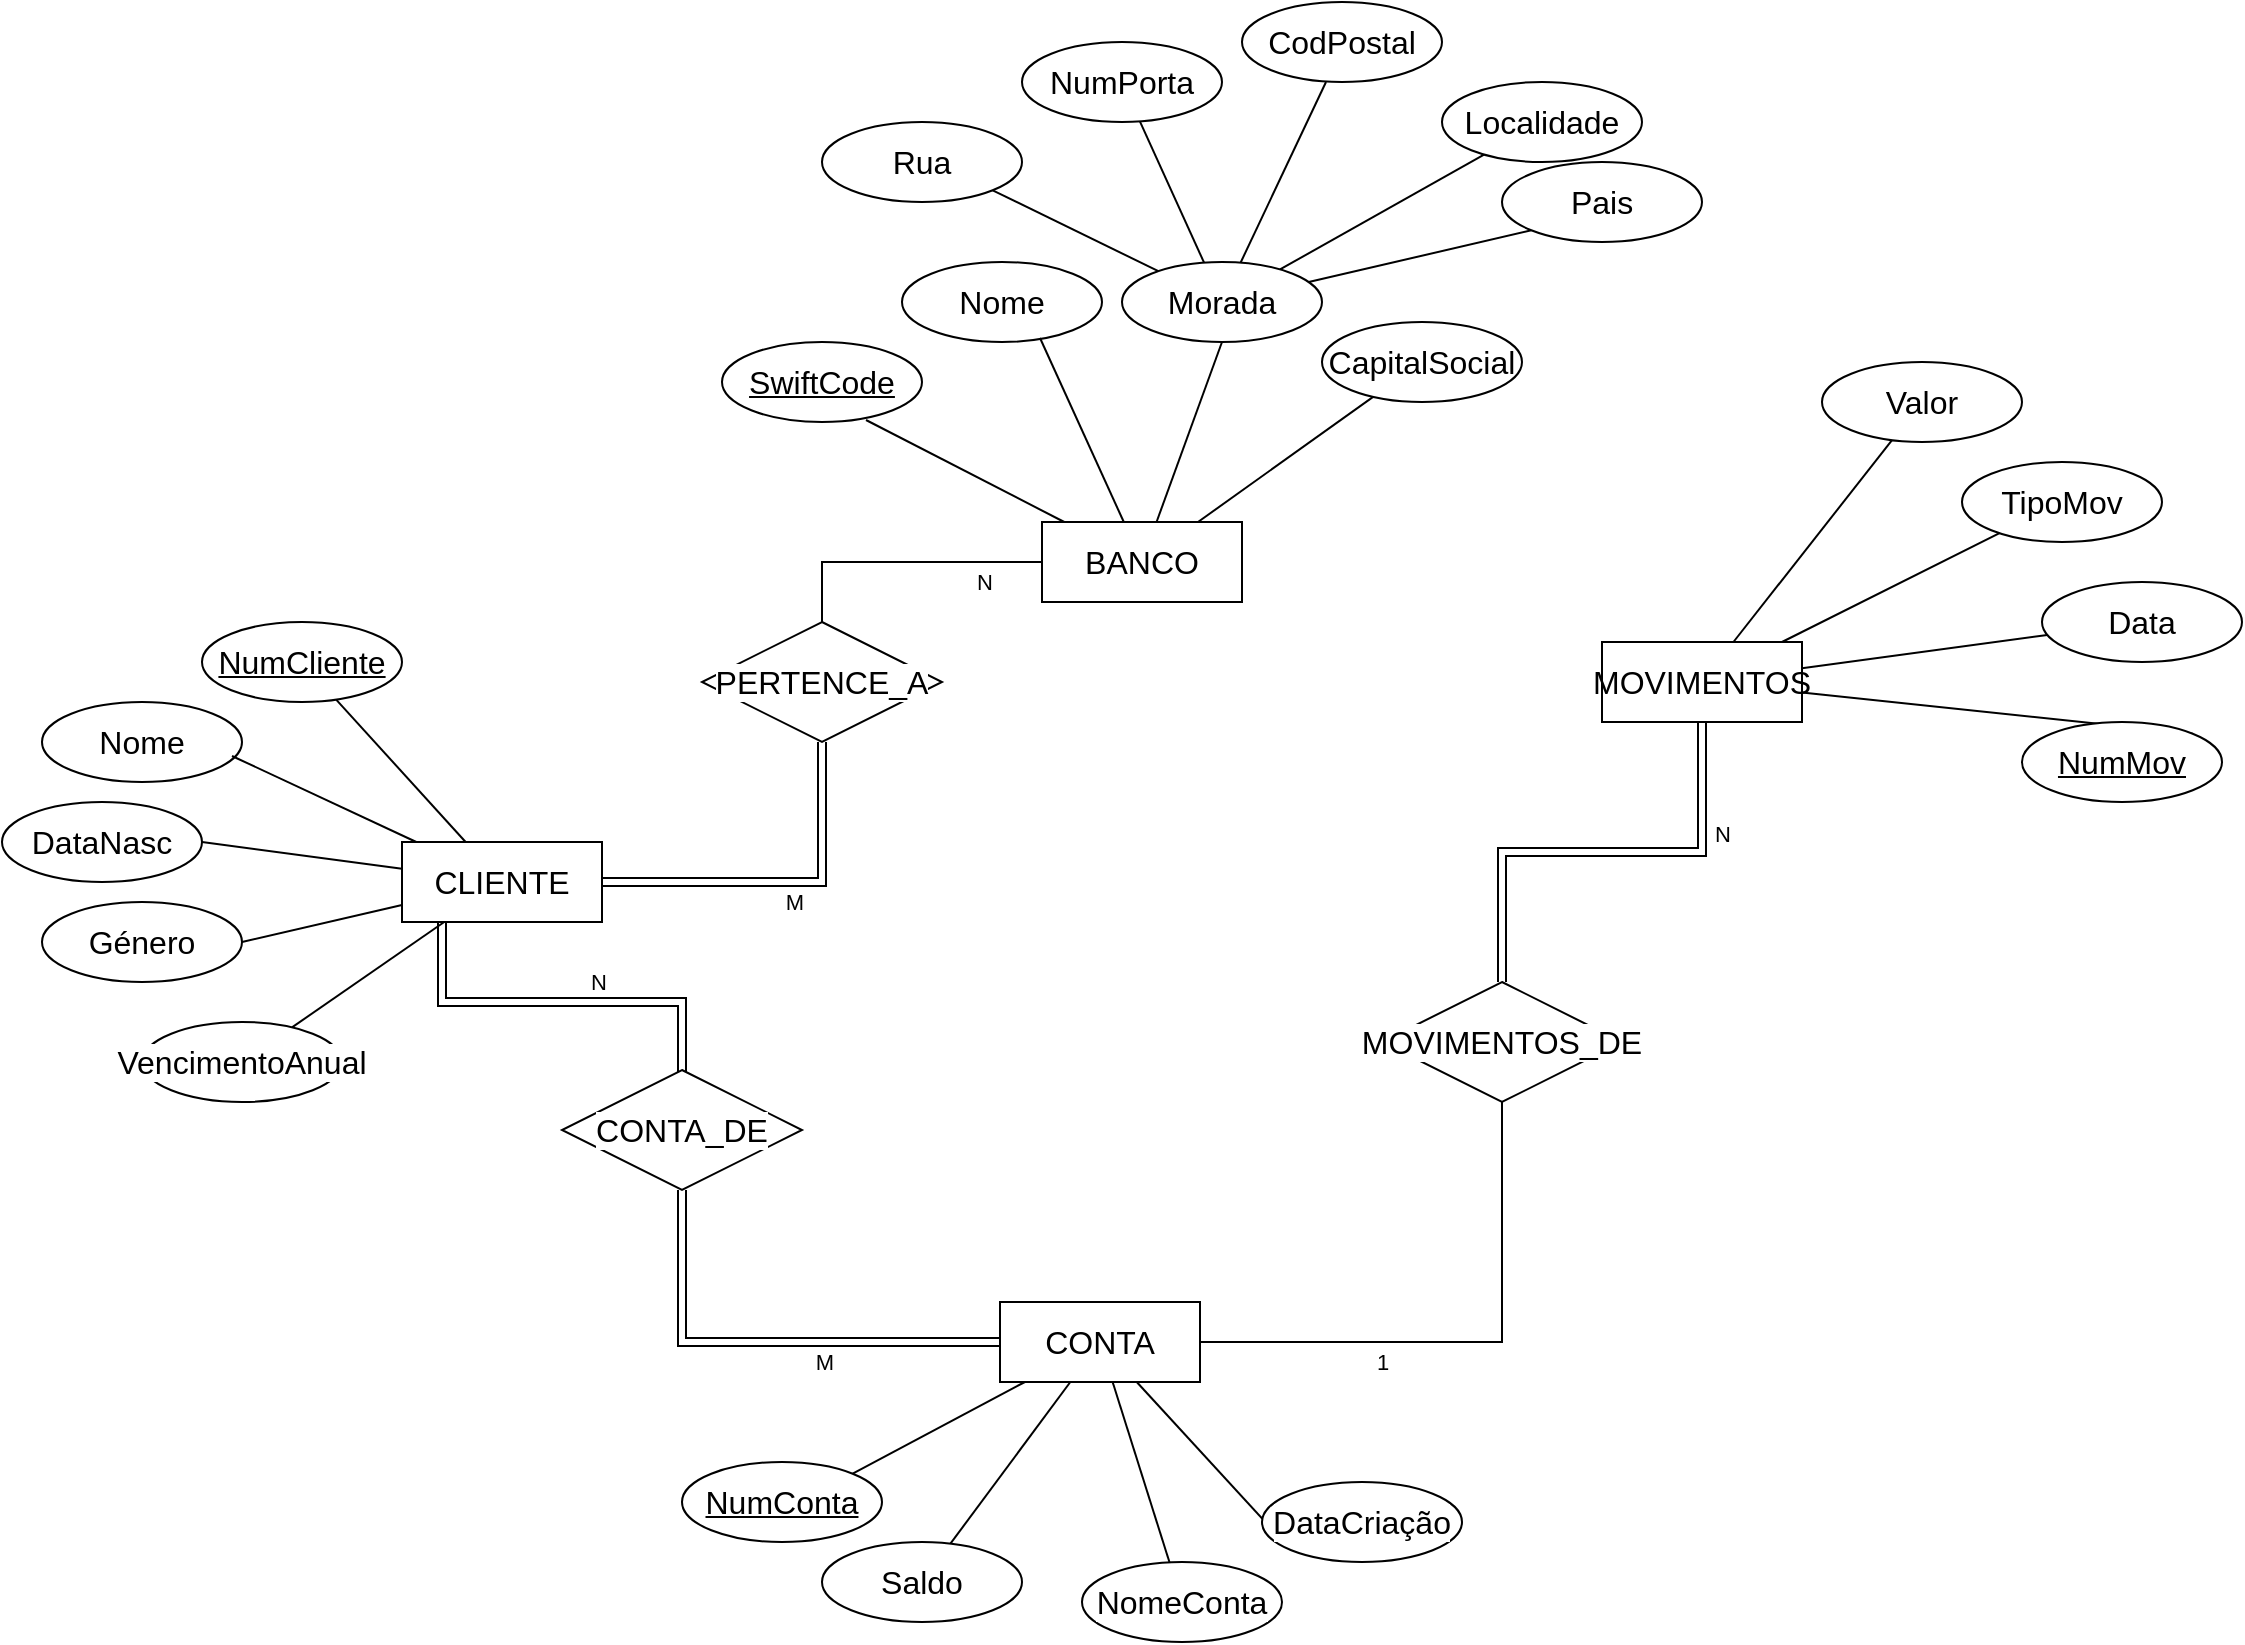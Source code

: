 <mxfile version="28.2.4">
  <diagram name="Página-1" id="KvQQW-qmofQ9Go-xhEcm">
    <mxGraphModel dx="2222" dy="1996" grid="1" gridSize="10" guides="1" tooltips="1" connect="1" arrows="1" fold="1" page="1" pageScale="1" pageWidth="827" pageHeight="1169" math="0" shadow="0">
      <root>
        <mxCell id="0" />
        <mxCell id="1" parent="0" />
        <mxCell id="59IRY9et53XvcOAsyTQL-16" style="edgeStyle=none;shape=connector;rounded=0;orthogonalLoop=1;jettySize=auto;html=1;entryX=0.5;entryY=1;entryDx=0;entryDy=0;strokeColor=default;align=center;verticalAlign=middle;fontFamily=Helvetica;fontSize=11;fontColor=default;labelBackgroundColor=default;endArrow=none;endFill=0;" parent="1" source="59IRY9et53XvcOAsyTQL-1" target="59IRY9et53XvcOAsyTQL-8" edge="1">
          <mxGeometry relative="1" as="geometry" />
        </mxCell>
        <mxCell id="59IRY9et53XvcOAsyTQL-17" style="edgeStyle=none;shape=connector;rounded=0;orthogonalLoop=1;jettySize=auto;html=1;strokeColor=default;align=center;verticalAlign=middle;fontFamily=Helvetica;fontSize=11;fontColor=default;labelBackgroundColor=default;endArrow=none;endFill=0;" parent="1" source="59IRY9et53XvcOAsyTQL-1" target="59IRY9et53XvcOAsyTQL-14" edge="1">
          <mxGeometry relative="1" as="geometry" />
        </mxCell>
        <mxCell id="59IRY9et53XvcOAsyTQL-55" style="edgeStyle=orthogonalEdgeStyle;shape=connector;rounded=0;orthogonalLoop=1;jettySize=auto;html=1;entryX=0.5;entryY=0;entryDx=0;entryDy=0;strokeColor=default;align=center;verticalAlign=middle;fontFamily=Helvetica;fontSize=11;fontColor=default;labelBackgroundColor=default;endArrow=none;endFill=0;" parent="1" source="59IRY9et53XvcOAsyTQL-1" target="59IRY9et53XvcOAsyTQL-53" edge="1">
          <mxGeometry relative="1" as="geometry" />
        </mxCell>
        <mxCell id="5yBy5ubpR-fuYYYy7FqI-9" value="N" style="edgeLabel;html=1;align=center;verticalAlign=middle;resizable=0;points=[];fontFamily=Helvetica;fontSize=11;fontColor=default;labelBackgroundColor=default;" vertex="1" connectable="0" parent="59IRY9et53XvcOAsyTQL-55">
          <mxGeometry x="-0.568" y="1" relative="1" as="geometry">
            <mxPoint x="1" y="9" as="offset" />
          </mxGeometry>
        </mxCell>
        <mxCell id="59IRY9et53XvcOAsyTQL-1" value="&lt;span id=&quot;docs-internal-guid-33096cff-7fff-1624-d301-5211b1fea0e3&quot;&gt;&lt;span style=&quot;font-size: 12pt; font-family: Calibri, sans-serif; background-color: transparent; font-variant-numeric: normal; font-variant-east-asian: normal; font-variant-alternates: normal; font-variant-position: normal; font-variant-emoji: normal; vertical-align: baseline; white-space-collapse: preserve;&quot;&gt;BANCO&lt;/span&gt;&lt;/span&gt;" style="whiteSpace=wrap;html=1;align=center;" parent="1" vertex="1">
          <mxGeometry x="300" y="250" width="100" height="40" as="geometry" />
        </mxCell>
        <mxCell id="59IRY9et53XvcOAsyTQL-31" style="edgeStyle=none;shape=connector;rounded=0;orthogonalLoop=1;jettySize=auto;html=1;strokeColor=default;align=center;verticalAlign=middle;fontFamily=Helvetica;fontSize=11;fontColor=default;labelBackgroundColor=default;endArrow=none;endFill=0;" parent="1" source="59IRY9et53XvcOAsyTQL-2" target="59IRY9et53XvcOAsyTQL-26" edge="1">
          <mxGeometry relative="1" as="geometry" />
        </mxCell>
        <mxCell id="59IRY9et53XvcOAsyTQL-33" style="edgeStyle=none;shape=connector;rounded=0;orthogonalLoop=1;jettySize=auto;html=1;entryX=1;entryY=0.5;entryDx=0;entryDy=0;strokeColor=default;align=center;verticalAlign=middle;fontFamily=Helvetica;fontSize=11;fontColor=default;labelBackgroundColor=default;endArrow=none;endFill=0;" parent="1" source="59IRY9et53XvcOAsyTQL-2" target="59IRY9et53XvcOAsyTQL-28" edge="1">
          <mxGeometry relative="1" as="geometry" />
        </mxCell>
        <mxCell id="59IRY9et53XvcOAsyTQL-34" style="edgeStyle=none;shape=connector;rounded=0;orthogonalLoop=1;jettySize=auto;html=1;entryX=1;entryY=0.5;entryDx=0;entryDy=0;strokeColor=default;align=center;verticalAlign=middle;fontFamily=Helvetica;fontSize=11;fontColor=default;labelBackgroundColor=default;endArrow=none;endFill=0;" parent="1" source="59IRY9et53XvcOAsyTQL-2" target="59IRY9et53XvcOAsyTQL-29" edge="1">
          <mxGeometry relative="1" as="geometry" />
        </mxCell>
        <mxCell id="59IRY9et53XvcOAsyTQL-35" style="edgeStyle=none;shape=connector;rounded=0;orthogonalLoop=1;jettySize=auto;html=1;strokeColor=default;align=center;verticalAlign=middle;fontFamily=Helvetica;fontSize=11;fontColor=default;labelBackgroundColor=default;endArrow=none;endFill=0;" parent="1" source="59IRY9et53XvcOAsyTQL-2" target="59IRY9et53XvcOAsyTQL-30" edge="1">
          <mxGeometry relative="1" as="geometry" />
        </mxCell>
        <mxCell id="59IRY9et53XvcOAsyTQL-54" style="edgeStyle=orthogonalEdgeStyle;shape=link;rounded=0;orthogonalLoop=1;jettySize=auto;html=1;entryX=0.5;entryY=1;entryDx=0;entryDy=0;strokeColor=default;align=center;verticalAlign=middle;fontFamily=Helvetica;fontSize=11;fontColor=default;labelBackgroundColor=default;endArrow=none;endFill=0;" parent="1" source="59IRY9et53XvcOAsyTQL-2" target="59IRY9et53XvcOAsyTQL-53" edge="1">
          <mxGeometry relative="1" as="geometry" />
        </mxCell>
        <mxCell id="5yBy5ubpR-fuYYYy7FqI-10" value="M" style="edgeLabel;html=1;align=center;verticalAlign=middle;resizable=0;points=[];fontFamily=Helvetica;fontSize=11;fontColor=default;labelBackgroundColor=default;" vertex="1" connectable="0" parent="59IRY9et53XvcOAsyTQL-54">
          <mxGeometry x="0.082" y="2" relative="1" as="geometry">
            <mxPoint x="-2" y="12" as="offset" />
          </mxGeometry>
        </mxCell>
        <mxCell id="5yBy5ubpR-fuYYYy7FqI-5" style="edgeStyle=orthogonalEdgeStyle;shape=link;rounded=0;orthogonalLoop=1;jettySize=auto;html=1;entryX=0.487;entryY=0.083;entryDx=0;entryDy=0;strokeColor=default;align=center;verticalAlign=middle;fontFamily=Helvetica;fontSize=11;fontColor=default;labelBackgroundColor=default;endArrow=none;endFill=0;entryPerimeter=0;" edge="1" parent="1" source="59IRY9et53XvcOAsyTQL-2" target="5yBy5ubpR-fuYYYy7FqI-1">
          <mxGeometry relative="1" as="geometry">
            <mxPoint y="440" as="sourcePoint" />
            <mxPoint x="120" y="540" as="targetPoint" />
            <Array as="points">
              <mxPoint y="490" />
              <mxPoint x="120" y="490" />
              <mxPoint x="120" y="545" />
            </Array>
          </mxGeometry>
        </mxCell>
        <mxCell id="5yBy5ubpR-fuYYYy7FqI-11" value="N" style="edgeLabel;html=1;align=center;verticalAlign=middle;resizable=0;points=[];fontFamily=Helvetica;fontSize=11;fontColor=default;labelBackgroundColor=default;" vertex="1" connectable="0" parent="5yBy5ubpR-fuYYYy7FqI-5">
          <mxGeometry x="-0.054" y="4" relative="1" as="geometry">
            <mxPoint x="8" y="-6" as="offset" />
          </mxGeometry>
        </mxCell>
        <mxCell id="59IRY9et53XvcOAsyTQL-2" value="&lt;span id=&quot;docs-internal-guid-d53b8ac3-7fff-3ef5-c0f0-8ff0012dd7bf&quot;&gt;&lt;span style=&quot;font-size: 12pt; font-family: Calibri, sans-serif; background-color: transparent; font-variant-numeric: normal; font-variant-east-asian: normal; font-variant-alternates: normal; font-variant-position: normal; font-variant-emoji: normal; vertical-align: baseline; white-space-collapse: preserve;&quot;&gt;CLIENTE&lt;/span&gt;&lt;/span&gt;" style="whiteSpace=wrap;html=1;align=center;" parent="1" vertex="1">
          <mxGeometry x="-20" y="410" width="100" height="40" as="geometry" />
        </mxCell>
        <mxCell id="59IRY9et53XvcOAsyTQL-41" style="edgeStyle=none;shape=connector;rounded=0;orthogonalLoop=1;jettySize=auto;html=1;entryX=0;entryY=1;entryDx=0;entryDy=0;strokeColor=default;align=center;verticalAlign=middle;fontFamily=Helvetica;fontSize=11;fontColor=default;labelBackgroundColor=default;endArrow=none;endFill=0;" parent="1" source="59IRY9et53XvcOAsyTQL-3" target="59IRY9et53XvcOAsyTQL-37" edge="1">
          <mxGeometry relative="1" as="geometry" />
        </mxCell>
        <mxCell id="59IRY9et53XvcOAsyTQL-42" style="edgeStyle=none;shape=connector;rounded=0;orthogonalLoop=1;jettySize=auto;html=1;strokeColor=default;align=center;verticalAlign=middle;fontFamily=Helvetica;fontSize=11;fontColor=default;labelBackgroundColor=default;endArrow=none;endFill=0;" parent="1" source="59IRY9et53XvcOAsyTQL-3" target="59IRY9et53XvcOAsyTQL-38" edge="1">
          <mxGeometry relative="1" as="geometry" />
        </mxCell>
        <mxCell id="59IRY9et53XvcOAsyTQL-43" style="edgeStyle=none;shape=connector;rounded=0;orthogonalLoop=1;jettySize=auto;html=1;strokeColor=default;align=center;verticalAlign=middle;fontFamily=Helvetica;fontSize=11;fontColor=default;labelBackgroundColor=default;endArrow=none;endFill=0;" parent="1" source="59IRY9et53XvcOAsyTQL-3" target="59IRY9et53XvcOAsyTQL-39" edge="1">
          <mxGeometry relative="1" as="geometry" />
        </mxCell>
        <mxCell id="5yBy5ubpR-fuYYYy7FqI-2" style="shape=connector;rounded=0;orthogonalLoop=1;jettySize=auto;html=1;entryX=1;entryY=0;entryDx=0;entryDy=0;strokeColor=default;align=center;verticalAlign=middle;fontFamily=Helvetica;fontSize=11;fontColor=default;labelBackgroundColor=default;endArrow=none;endFill=0;" edge="1" parent="1" source="59IRY9et53XvcOAsyTQL-3" target="59IRY9et53XvcOAsyTQL-36">
          <mxGeometry relative="1" as="geometry" />
        </mxCell>
        <mxCell id="5yBy5ubpR-fuYYYy7FqI-4" style="edgeStyle=orthogonalEdgeStyle;shape=link;rounded=0;orthogonalLoop=1;jettySize=auto;html=1;entryX=0.5;entryY=1;entryDx=0;entryDy=0;strokeColor=default;align=center;verticalAlign=middle;fontFamily=Helvetica;fontSize=11;fontColor=default;labelBackgroundColor=default;endArrow=none;endFill=0;" edge="1" parent="1" source="59IRY9et53XvcOAsyTQL-3" target="5yBy5ubpR-fuYYYy7FqI-1">
          <mxGeometry relative="1" as="geometry" />
        </mxCell>
        <mxCell id="5yBy5ubpR-fuYYYy7FqI-12" value="M" style="edgeLabel;html=1;align=center;verticalAlign=middle;resizable=0;points=[];fontFamily=Helvetica;fontSize=11;fontColor=default;labelBackgroundColor=default;" vertex="1" connectable="0" parent="5yBy5ubpR-fuYYYy7FqI-4">
          <mxGeometry x="-0.279" relative="1" as="geometry">
            <mxPoint x="-4" y="10" as="offset" />
          </mxGeometry>
        </mxCell>
        <mxCell id="5yBy5ubpR-fuYYYy7FqI-8" style="edgeStyle=orthogonalEdgeStyle;shape=connector;rounded=0;orthogonalLoop=1;jettySize=auto;html=1;entryX=0.5;entryY=1;entryDx=0;entryDy=0;strokeColor=default;align=center;verticalAlign=middle;fontFamily=Helvetica;fontSize=11;fontColor=default;labelBackgroundColor=default;endArrow=none;endFill=0;" edge="1" parent="1" source="59IRY9et53XvcOAsyTQL-3" target="5yBy5ubpR-fuYYYy7FqI-6">
          <mxGeometry relative="1" as="geometry" />
        </mxCell>
        <mxCell id="5yBy5ubpR-fuYYYy7FqI-13" value="1" style="edgeLabel;html=1;align=center;verticalAlign=middle;resizable=0;points=[];fontFamily=Helvetica;fontSize=11;fontColor=default;labelBackgroundColor=default;" vertex="1" connectable="0" parent="5yBy5ubpR-fuYYYy7FqI-8">
          <mxGeometry x="-0.358" y="2" relative="1" as="geometry">
            <mxPoint x="4" y="12" as="offset" />
          </mxGeometry>
        </mxCell>
        <mxCell id="59IRY9et53XvcOAsyTQL-3" value="&lt;span id=&quot;docs-internal-guid-18938c07-7fff-5e12-0bd6-c497b2bd1e35&quot;&gt;&lt;span style=&quot;font-size: 12pt; font-family: Calibri, sans-serif; background-color: transparent; font-variant-numeric: normal; font-variant-east-asian: normal; font-variant-alternates: normal; font-variant-position: normal; font-variant-emoji: normal; vertical-align: baseline; white-space-collapse: preserve;&quot;&gt;CONTA&lt;/span&gt;&lt;/span&gt;" style="whiteSpace=wrap;html=1;align=center;" parent="1" vertex="1">
          <mxGeometry x="279" y="640" width="100" height="40" as="geometry" />
        </mxCell>
        <mxCell id="59IRY9et53XvcOAsyTQL-49" style="edgeStyle=none;shape=connector;rounded=0;orthogonalLoop=1;jettySize=auto;html=1;entryX=1;entryY=0;entryDx=0;entryDy=0;strokeColor=default;align=center;verticalAlign=middle;fontFamily=Helvetica;fontSize=11;fontColor=default;labelBackgroundColor=default;endArrow=none;endFill=0;" parent="1" source="59IRY9et53XvcOAsyTQL-4" target="59IRY9et53XvcOAsyTQL-45" edge="1">
          <mxGeometry relative="1" as="geometry" />
        </mxCell>
        <mxCell id="59IRY9et53XvcOAsyTQL-50" style="edgeStyle=none;shape=connector;rounded=0;orthogonalLoop=1;jettySize=auto;html=1;strokeColor=default;align=center;verticalAlign=middle;fontFamily=Helvetica;fontSize=11;fontColor=default;labelBackgroundColor=default;endArrow=none;endFill=0;" parent="1" source="59IRY9et53XvcOAsyTQL-4" target="59IRY9et53XvcOAsyTQL-46" edge="1">
          <mxGeometry relative="1" as="geometry" />
        </mxCell>
        <mxCell id="59IRY9et53XvcOAsyTQL-51" style="edgeStyle=none;shape=connector;rounded=0;orthogonalLoop=1;jettySize=auto;html=1;strokeColor=default;align=center;verticalAlign=middle;fontFamily=Helvetica;fontSize=11;fontColor=default;labelBackgroundColor=default;endArrow=none;endFill=0;" parent="1" source="59IRY9et53XvcOAsyTQL-4" target="59IRY9et53XvcOAsyTQL-47" edge="1">
          <mxGeometry relative="1" as="geometry" />
        </mxCell>
        <mxCell id="59IRY9et53XvcOAsyTQL-52" style="edgeStyle=none;shape=connector;rounded=0;orthogonalLoop=1;jettySize=auto;html=1;strokeColor=default;align=center;verticalAlign=middle;fontFamily=Helvetica;fontSize=11;fontColor=default;labelBackgroundColor=default;endArrow=none;endFill=0;" parent="1" source="59IRY9et53XvcOAsyTQL-4" target="59IRY9et53XvcOAsyTQL-48" edge="1">
          <mxGeometry relative="1" as="geometry" />
        </mxCell>
        <mxCell id="5yBy5ubpR-fuYYYy7FqI-7" style="edgeStyle=orthogonalEdgeStyle;shape=link;rounded=0;orthogonalLoop=1;jettySize=auto;html=1;entryX=0.5;entryY=0;entryDx=0;entryDy=0;strokeColor=default;align=center;verticalAlign=middle;fontFamily=Helvetica;fontSize=11;fontColor=default;labelBackgroundColor=default;endArrow=none;endFill=0;" edge="1" parent="1" source="59IRY9et53XvcOAsyTQL-4" target="5yBy5ubpR-fuYYYy7FqI-6">
          <mxGeometry relative="1" as="geometry" />
        </mxCell>
        <mxCell id="5yBy5ubpR-fuYYYy7FqI-14" value="N" style="edgeLabel;html=1;align=center;verticalAlign=middle;resizable=0;points=[];fontFamily=Helvetica;fontSize=11;fontColor=default;labelBackgroundColor=default;" vertex="1" connectable="0" parent="5yBy5ubpR-fuYYYy7FqI-7">
          <mxGeometry x="-0.513" y="-3" relative="1" as="geometry">
            <mxPoint x="13" as="offset" />
          </mxGeometry>
        </mxCell>
        <mxCell id="59IRY9et53XvcOAsyTQL-4" value="&lt;span id=&quot;docs-internal-guid-aa84f5fb-7fff-a301-6913-3b34de1e5d51&quot;&gt;&lt;span style=&quot;font-size: 12pt; font-family: Calibri, sans-serif; background-color: transparent; font-variant-numeric: normal; font-variant-east-asian: normal; font-variant-alternates: normal; font-variant-position: normal; font-variant-emoji: normal; vertical-align: baseline; white-space-collapse: preserve;&quot;&gt;MOVIMENTOS&lt;/span&gt;&lt;/span&gt;" style="whiteSpace=wrap;html=1;align=center;" parent="1" vertex="1">
          <mxGeometry x="580" y="310" width="100" height="40" as="geometry" />
        </mxCell>
        <mxCell id="59IRY9et53XvcOAsyTQL-5" value="&lt;span id=&quot;docs-internal-guid-b920871b-7fff-cbc4-225b-ba608877dcde&quot;&gt;&lt;span style=&quot;font-size: 12pt; font-family: Calibri, sans-serif; background-color: transparent; font-variant-numeric: normal; font-variant-east-asian: normal; font-variant-alternates: normal; font-variant-position: normal; font-variant-emoji: normal; text-decoration-skip-ink: none; vertical-align: baseline; white-space-collapse: preserve;&quot;&gt;SwiftCode&lt;/span&gt;&lt;/span&gt;" style="ellipse;whiteSpace=wrap;html=1;align=center;fontStyle=4;" parent="1" vertex="1">
          <mxGeometry x="140" y="160" width="100" height="40" as="geometry" />
        </mxCell>
        <mxCell id="59IRY9et53XvcOAsyTQL-6" value="&lt;span id=&quot;docs-internal-guid-8dbcbf9c-7fff-11c3-18db-ec2c6ba12a83&quot;&gt;&lt;span style=&quot;font-size: 12pt; font-family: Calibri, sans-serif; background-color: transparent; font-variant-numeric: normal; font-variant-east-asian: normal; font-variant-alternates: normal; font-variant-position: normal; font-variant-emoji: normal; vertical-align: baseline; white-space-collapse: preserve;&quot;&gt;Nome&lt;/span&gt;&lt;/span&gt;" style="ellipse;whiteSpace=wrap;html=1;align=center;" parent="1" vertex="1">
          <mxGeometry x="230" y="120" width="100" height="40" as="geometry" />
        </mxCell>
        <mxCell id="59IRY9et53XvcOAsyTQL-20" style="edgeStyle=none;shape=connector;rounded=0;orthogonalLoop=1;jettySize=auto;html=1;entryX=1;entryY=1;entryDx=0;entryDy=0;strokeColor=default;align=center;verticalAlign=middle;fontFamily=Helvetica;fontSize=11;fontColor=default;labelBackgroundColor=default;endArrow=none;endFill=0;" parent="1" source="59IRY9et53XvcOAsyTQL-8" target="59IRY9et53XvcOAsyTQL-9" edge="1">
          <mxGeometry relative="1" as="geometry" />
        </mxCell>
        <mxCell id="59IRY9et53XvcOAsyTQL-21" style="edgeStyle=none;shape=connector;rounded=0;orthogonalLoop=1;jettySize=auto;html=1;strokeColor=default;align=center;verticalAlign=middle;fontFamily=Helvetica;fontSize=11;fontColor=default;labelBackgroundColor=default;endArrow=none;endFill=0;" parent="1" source="59IRY9et53XvcOAsyTQL-8" target="59IRY9et53XvcOAsyTQL-10" edge="1">
          <mxGeometry relative="1" as="geometry" />
        </mxCell>
        <mxCell id="59IRY9et53XvcOAsyTQL-24" style="edgeStyle=none;shape=connector;rounded=0;orthogonalLoop=1;jettySize=auto;html=1;strokeColor=default;align=center;verticalAlign=middle;fontFamily=Helvetica;fontSize=11;fontColor=default;labelBackgroundColor=default;endArrow=none;endFill=0;" parent="1" source="59IRY9et53XvcOAsyTQL-8" target="59IRY9et53XvcOAsyTQL-12" edge="1">
          <mxGeometry relative="1" as="geometry" />
        </mxCell>
        <mxCell id="59IRY9et53XvcOAsyTQL-25" style="edgeStyle=none;shape=connector;rounded=0;orthogonalLoop=1;jettySize=auto;html=1;entryX=0;entryY=1;entryDx=0;entryDy=0;strokeColor=default;align=center;verticalAlign=middle;fontFamily=Helvetica;fontSize=11;fontColor=default;labelBackgroundColor=default;endArrow=none;endFill=0;" parent="1" source="59IRY9et53XvcOAsyTQL-8" target="59IRY9et53XvcOAsyTQL-13" edge="1">
          <mxGeometry relative="1" as="geometry" />
        </mxCell>
        <mxCell id="59IRY9et53XvcOAsyTQL-8" value="&lt;span id=&quot;docs-internal-guid-50da9faa-7fff-66b5-dc01-4913c2e8268b&quot;&gt;&lt;span style=&quot;font-size: 12pt; font-family: Calibri, sans-serif; background-color: transparent; font-variant-numeric: normal; font-variant-east-asian: normal; font-variant-alternates: normal; font-variant-position: normal; font-variant-emoji: normal; vertical-align: baseline; white-space-collapse: preserve;&quot;&gt;Morada&lt;/span&gt;&lt;/span&gt;" style="ellipse;whiteSpace=wrap;html=1;align=center;" parent="1" vertex="1">
          <mxGeometry x="340" y="120" width="100" height="40" as="geometry" />
        </mxCell>
        <mxCell id="59IRY9et53XvcOAsyTQL-9" value="&lt;span id=&quot;docs-internal-guid-5283b19c-7fff-80e7-e4db-060b09bd453b&quot;&gt;&lt;span style=&quot;font-size: 12pt; font-family: Calibri, sans-serif; background-color: transparent; font-variant-numeric: normal; font-variant-east-asian: normal; font-variant-alternates: normal; font-variant-position: normal; font-variant-emoji: normal; vertical-align: baseline; white-space-collapse: preserve;&quot;&gt;Rua&lt;/span&gt;&lt;/span&gt;" style="ellipse;whiteSpace=wrap;html=1;align=center;" parent="1" vertex="1">
          <mxGeometry x="190" y="50" width="100" height="40" as="geometry" />
        </mxCell>
        <mxCell id="59IRY9et53XvcOAsyTQL-10" value="&lt;span id=&quot;docs-internal-guid-7bc3e5fb-7fff-ad05-edbd-930cfe56bb56&quot;&gt;&lt;span style=&quot;font-size: 12pt; font-family: Calibri, sans-serif; background-color: transparent; font-variant-numeric: normal; font-variant-east-asian: normal; font-variant-alternates: normal; font-variant-position: normal; font-variant-emoji: normal; vertical-align: baseline; white-space-collapse: preserve;&quot;&gt;NumPorta&lt;/span&gt;&lt;/span&gt;" style="ellipse;whiteSpace=wrap;html=1;align=center;" parent="1" vertex="1">
          <mxGeometry x="290" y="10" width="100" height="40" as="geometry" />
        </mxCell>
        <mxCell id="59IRY9et53XvcOAsyTQL-11" value="&lt;span id=&quot;docs-internal-guid-c058b184-7fff-d3f3-a75c-fe97f1e5b9b9&quot;&gt;&lt;span style=&quot;font-size: 12pt; font-family: Calibri, sans-serif; background-color: transparent; font-variant-numeric: normal; font-variant-east-asian: normal; font-variant-alternates: normal; font-variant-position: normal; font-variant-emoji: normal; vertical-align: baseline; white-space-collapse: preserve;&quot;&gt;CodPostal&lt;/span&gt;&lt;/span&gt;" style="ellipse;whiteSpace=wrap;html=1;align=center;" parent="1" vertex="1">
          <mxGeometry x="400" y="-10" width="100" height="40" as="geometry" />
        </mxCell>
        <mxCell id="59IRY9et53XvcOAsyTQL-12" value="&lt;span id=&quot;docs-internal-guid-c68ea3c3-7fff-f804-a1c4-359921f6dab5&quot;&gt;&lt;span style=&quot;font-size: 12pt; font-family: Calibri, sans-serif; background-color: transparent; font-variant-numeric: normal; font-variant-east-asian: normal; font-variant-alternates: normal; font-variant-position: normal; font-variant-emoji: normal; vertical-align: baseline; white-space-collapse: preserve;&quot;&gt;Localidade&lt;/span&gt;&lt;/span&gt;" style="ellipse;whiteSpace=wrap;html=1;align=center;" parent="1" vertex="1">
          <mxGeometry x="500" y="30" width="100" height="40" as="geometry" />
        </mxCell>
        <mxCell id="59IRY9et53XvcOAsyTQL-13" value="&lt;span id=&quot;docs-internal-guid-d58555ec-7fff-19f8-fed7-13cf4631f28c&quot;&gt;&lt;span style=&quot;font-size: 12pt; font-family: Calibri, sans-serif; background-color: transparent; font-variant-numeric: normal; font-variant-east-asian: normal; font-variant-alternates: normal; font-variant-position: normal; font-variant-emoji: normal; vertical-align: baseline; white-space-collapse: preserve;&quot;&gt;Pais&lt;/span&gt;&lt;/span&gt;" style="ellipse;whiteSpace=wrap;html=1;align=center;" parent="1" vertex="1">
          <mxGeometry x="530" y="70" width="100" height="40" as="geometry" />
        </mxCell>
        <mxCell id="59IRY9et53XvcOAsyTQL-14" value="&lt;span id=&quot;docs-internal-guid-484260dd-7fff-4463-595c-d4899e16f2f7&quot;&gt;&lt;span style=&quot;font-size: 12pt; font-family: Calibri, sans-serif; background-color: transparent; font-variant-numeric: normal; font-variant-east-asian: normal; font-variant-alternates: normal; font-variant-position: normal; font-variant-emoji: normal; vertical-align: baseline; white-space-collapse: preserve;&quot;&gt;CapitalSocial&lt;/span&gt;&lt;/span&gt;" style="ellipse;whiteSpace=wrap;html=1;align=center;" parent="1" vertex="1">
          <mxGeometry x="440" y="150" width="100" height="40" as="geometry" />
        </mxCell>
        <mxCell id="59IRY9et53XvcOAsyTQL-18" style="edgeStyle=none;shape=connector;rounded=0;orthogonalLoop=1;jettySize=auto;html=1;entryX=0.69;entryY=0.95;entryDx=0;entryDy=0;entryPerimeter=0;strokeColor=default;align=center;verticalAlign=middle;fontFamily=Helvetica;fontSize=11;fontColor=default;labelBackgroundColor=default;endArrow=none;endFill=0;" parent="1" source="59IRY9et53XvcOAsyTQL-1" target="59IRY9et53XvcOAsyTQL-6" edge="1">
          <mxGeometry relative="1" as="geometry" />
        </mxCell>
        <mxCell id="59IRY9et53XvcOAsyTQL-19" style="edgeStyle=none;shape=connector;rounded=0;orthogonalLoop=1;jettySize=auto;html=1;entryX=0.72;entryY=0.975;entryDx=0;entryDy=0;entryPerimeter=0;strokeColor=default;align=center;verticalAlign=middle;fontFamily=Helvetica;fontSize=11;fontColor=default;labelBackgroundColor=default;endArrow=none;endFill=0;" parent="1" source="59IRY9et53XvcOAsyTQL-1" target="59IRY9et53XvcOAsyTQL-5" edge="1">
          <mxGeometry relative="1" as="geometry" />
        </mxCell>
        <mxCell id="59IRY9et53XvcOAsyTQL-23" style="edgeStyle=none;shape=connector;rounded=0;orthogonalLoop=1;jettySize=auto;html=1;entryX=0.42;entryY=1;entryDx=0;entryDy=0;entryPerimeter=0;strokeColor=default;align=center;verticalAlign=middle;fontFamily=Helvetica;fontSize=11;fontColor=default;labelBackgroundColor=default;endArrow=none;endFill=0;" parent="1" source="59IRY9et53XvcOAsyTQL-8" target="59IRY9et53XvcOAsyTQL-11" edge="1">
          <mxGeometry relative="1" as="geometry" />
        </mxCell>
        <mxCell id="59IRY9et53XvcOAsyTQL-26" value="&lt;span id=&quot;docs-internal-guid-014225e5-7fff-05a8-8a12-3c5ea990b1a2&quot;&gt;&lt;span style=&quot;font-size: 12pt; font-family: Calibri, sans-serif; background-color: transparent; font-variant-numeric: normal; font-variant-east-asian: normal; font-variant-alternates: normal; font-variant-position: normal; font-variant-emoji: normal; text-decoration-skip-ink: none; vertical-align: baseline; white-space-collapse: preserve;&quot;&gt;NumCliente&lt;/span&gt;&lt;/span&gt;" style="ellipse;whiteSpace=wrap;html=1;align=center;fontStyle=4;fontFamily=Helvetica;fontSize=11;fontColor=default;labelBackgroundColor=default;" parent="1" vertex="1">
          <mxGeometry x="-120" y="300" width="100" height="40" as="geometry" />
        </mxCell>
        <mxCell id="59IRY9et53XvcOAsyTQL-27" value="&lt;span id=&quot;docs-internal-guid-f0e9df0b-7fff-3c02-c8bc-a8ba6d33dfe7&quot;&gt;&lt;span style=&quot;font-size: 12pt; font-family: Calibri, sans-serif; background-color: transparent; font-variant-numeric: normal; font-variant-east-asian: normal; font-variant-alternates: normal; font-variant-position: normal; font-variant-emoji: normal; vertical-align: baseline; white-space-collapse: preserve;&quot;&gt;Nome&lt;/span&gt;&lt;/span&gt;" style="ellipse;whiteSpace=wrap;html=1;align=center;fontFamily=Helvetica;fontSize=11;fontColor=default;labelBackgroundColor=default;" parent="1" vertex="1">
          <mxGeometry x="-200" y="340" width="100" height="40" as="geometry" />
        </mxCell>
        <mxCell id="59IRY9et53XvcOAsyTQL-28" value="&lt;span id=&quot;docs-internal-guid-c1414266-7fff-5875-505b-be4e4a157786&quot;&gt;&lt;span style=&quot;font-size: 12pt; font-family: Calibri, sans-serif; background-color: transparent; font-variant-numeric: normal; font-variant-east-asian: normal; font-variant-alternates: normal; font-variant-position: normal; font-variant-emoji: normal; vertical-align: baseline; white-space-collapse: preserve;&quot;&gt;DataNasc&lt;/span&gt;&lt;/span&gt;" style="ellipse;whiteSpace=wrap;html=1;align=center;fontFamily=Helvetica;fontSize=11;fontColor=default;labelBackgroundColor=default;" parent="1" vertex="1">
          <mxGeometry x="-220" y="390" width="100" height="40" as="geometry" />
        </mxCell>
        <mxCell id="59IRY9et53XvcOAsyTQL-29" value="&lt;span id=&quot;docs-internal-guid-004bd76b-7fff-7322-e45c-8d8f839ee37e&quot;&gt;&lt;span style=&quot;font-size: 12pt; font-family: Calibri, sans-serif; background-color: transparent; font-variant-numeric: normal; font-variant-east-asian: normal; font-variant-alternates: normal; font-variant-position: normal; font-variant-emoji: normal; vertical-align: baseline; white-space-collapse: preserve;&quot;&gt;Género&lt;/span&gt;&lt;/span&gt;" style="ellipse;whiteSpace=wrap;html=1;align=center;fontFamily=Helvetica;fontSize=11;fontColor=default;labelBackgroundColor=default;" parent="1" vertex="1">
          <mxGeometry x="-200" y="440" width="100" height="40" as="geometry" />
        </mxCell>
        <mxCell id="59IRY9et53XvcOAsyTQL-30" value="&lt;span id=&quot;docs-internal-guid-04b3b104-7fff-9fc2-ae88-24d2b9a784c0&quot;&gt;&lt;span style=&quot;font-size: 12pt; font-family: Calibri, sans-serif; background-color: transparent; font-variant-numeric: normal; font-variant-east-asian: normal; font-variant-alternates: normal; font-variant-position: normal; font-variant-emoji: normal; vertical-align: baseline; white-space-collapse: preserve;&quot;&gt;VencimentoAnual&lt;/span&gt;&lt;/span&gt;" style="ellipse;whiteSpace=wrap;html=1;align=center;fontFamily=Helvetica;fontSize=11;fontColor=default;labelBackgroundColor=default;" parent="1" vertex="1">
          <mxGeometry x="-150" y="500" width="100" height="40" as="geometry" />
        </mxCell>
        <mxCell id="59IRY9et53XvcOAsyTQL-32" style="edgeStyle=none;shape=connector;rounded=0;orthogonalLoop=1;jettySize=auto;html=1;entryX=0.95;entryY=0.675;entryDx=0;entryDy=0;entryPerimeter=0;strokeColor=default;align=center;verticalAlign=middle;fontFamily=Helvetica;fontSize=11;fontColor=default;labelBackgroundColor=default;endArrow=none;endFill=0;" parent="1" source="59IRY9et53XvcOAsyTQL-2" target="59IRY9et53XvcOAsyTQL-27" edge="1">
          <mxGeometry relative="1" as="geometry" />
        </mxCell>
        <mxCell id="59IRY9et53XvcOAsyTQL-36" value="&lt;span id=&quot;docs-internal-guid-37fe3c08-7fff-cb43-29bf-59b8a303d83b&quot;&gt;&lt;span style=&quot;font-size: 12pt; font-family: Calibri, sans-serif; background-color: transparent; font-variant-numeric: normal; font-variant-east-asian: normal; font-variant-alternates: normal; font-variant-position: normal; font-variant-emoji: normal; text-decoration-skip-ink: none; vertical-align: baseline; white-space-collapse: preserve;&quot;&gt;NumConta&lt;/span&gt;&lt;/span&gt;" style="ellipse;whiteSpace=wrap;html=1;align=center;fontStyle=4;fontFamily=Helvetica;fontSize=11;fontColor=default;labelBackgroundColor=default;" parent="1" vertex="1">
          <mxGeometry x="120" y="720" width="100" height="40" as="geometry" />
        </mxCell>
        <mxCell id="59IRY9et53XvcOAsyTQL-37" value="&lt;span id=&quot;docs-internal-guid-5cf09b29-7fff-ec81-455b-126152505a14&quot;&gt;&lt;span style=&quot;font-size: 12pt; font-family: Calibri, sans-serif; background-color: transparent; font-variant-numeric: normal; font-variant-east-asian: normal; font-variant-alternates: normal; font-variant-position: normal; font-variant-emoji: normal; vertical-align: baseline; white-space-collapse: preserve;&quot;&gt;DataCriação&lt;/span&gt;&lt;/span&gt;" style="ellipse;whiteSpace=wrap;html=1;align=center;fontFamily=Helvetica;fontSize=11;fontColor=default;labelBackgroundColor=default;" parent="1" vertex="1">
          <mxGeometry x="410" y="730" width="100" height="40" as="geometry" />
        </mxCell>
        <mxCell id="59IRY9et53XvcOAsyTQL-38" value="&lt;span id=&quot;docs-internal-guid-65e8640d-7fff-0932-4376-f9341a9f3c98&quot;&gt;&lt;span style=&quot;font-size: 12pt; font-family: Calibri, sans-serif; background-color: transparent; font-variant-numeric: normal; font-variant-east-asian: normal; font-variant-alternates: normal; font-variant-position: normal; font-variant-emoji: normal; vertical-align: baseline; white-space-collapse: preserve;&quot;&gt;NomeConta&lt;/span&gt;&lt;/span&gt;" style="ellipse;whiteSpace=wrap;html=1;align=center;fontFamily=Helvetica;fontSize=11;fontColor=default;labelBackgroundColor=default;" parent="1" vertex="1">
          <mxGeometry x="320" y="770" width="100" height="40" as="geometry" />
        </mxCell>
        <mxCell id="59IRY9et53XvcOAsyTQL-39" value="&lt;span id=&quot;docs-internal-guid-a45d9f75-7fff-20e0-1203-c78a976688a7&quot;&gt;&lt;span style=&quot;font-size: 12pt; font-family: Calibri, sans-serif; background-color: transparent; font-variant-numeric: normal; font-variant-east-asian: normal; font-variant-alternates: normal; font-variant-position: normal; font-variant-emoji: normal; vertical-align: baseline; white-space-collapse: preserve;&quot;&gt;Saldo&lt;/span&gt;&lt;/span&gt;" style="ellipse;whiteSpace=wrap;html=1;align=center;fontFamily=Helvetica;fontSize=11;fontColor=default;labelBackgroundColor=default;" parent="1" vertex="1">
          <mxGeometry x="190" y="760" width="100" height="40" as="geometry" />
        </mxCell>
        <mxCell id="59IRY9et53XvcOAsyTQL-45" value="&lt;span id=&quot;docs-internal-guid-9eb0846a-7fff-0213-b01d-6e0a39a8324d&quot;&gt;&lt;span style=&quot;font-size: 12pt; font-family: Calibri, sans-serif; background-color: transparent; font-variant-numeric: normal; font-variant-east-asian: normal; font-variant-alternates: normal; font-variant-position: normal; font-variant-emoji: normal; text-decoration-skip-ink: none; vertical-align: baseline; white-space-collapse: preserve;&quot;&gt;NumMov&lt;/span&gt;&lt;/span&gt;" style="ellipse;whiteSpace=wrap;html=1;align=center;fontStyle=4;fontFamily=Helvetica;fontSize=11;fontColor=default;labelBackgroundColor=default;" parent="1" vertex="1">
          <mxGeometry x="790" y="350" width="100" height="40" as="geometry" />
        </mxCell>
        <mxCell id="59IRY9et53XvcOAsyTQL-46" value="&lt;span id=&quot;docs-internal-guid-c0264e8b-7fff-43e3-9a33-edd287fe6ad9&quot;&gt;&lt;span style=&quot;font-size: 12pt; font-family: Calibri, sans-serif; background-color: transparent; font-variant-numeric: normal; font-variant-east-asian: normal; font-variant-alternates: normal; font-variant-position: normal; font-variant-emoji: normal; vertical-align: baseline; white-space-collapse: preserve;&quot;&gt;Data&lt;/span&gt;&lt;/span&gt;" style="ellipse;whiteSpace=wrap;html=1;align=center;fontFamily=Helvetica;fontSize=11;fontColor=default;labelBackgroundColor=default;" parent="1" vertex="1">
          <mxGeometry x="800" y="280" width="100" height="40" as="geometry" />
        </mxCell>
        <mxCell id="59IRY9et53XvcOAsyTQL-47" value="&lt;span id=&quot;docs-internal-guid-47484df8-7fff-5ed5-2717-a1c2c44da58c&quot;&gt;&lt;span style=&quot;font-size: 12pt; font-family: Calibri, sans-serif; background-color: transparent; font-variant-numeric: normal; font-variant-east-asian: normal; font-variant-alternates: normal; font-variant-position: normal; font-variant-emoji: normal; vertical-align: baseline; white-space-collapse: preserve;&quot;&gt;TipoMov&lt;/span&gt;&lt;/span&gt;" style="ellipse;whiteSpace=wrap;html=1;align=center;fontFamily=Helvetica;fontSize=11;fontColor=default;labelBackgroundColor=default;" parent="1" vertex="1">
          <mxGeometry x="760" y="220" width="100" height="40" as="geometry" />
        </mxCell>
        <mxCell id="59IRY9et53XvcOAsyTQL-48" value="&lt;span id=&quot;docs-internal-guid-4157ca06-7fff-8bc3-6c15-2af6ac1e23bd&quot;&gt;&lt;span style=&quot;font-size: 12pt; font-family: Calibri, sans-serif; background-color: transparent; font-variant-numeric: normal; font-variant-east-asian: normal; font-variant-alternates: normal; font-variant-position: normal; font-variant-emoji: normal; vertical-align: baseline; white-space-collapse: preserve;&quot;&gt;Valor&lt;/span&gt;&lt;/span&gt;" style="ellipse;whiteSpace=wrap;html=1;align=center;fontFamily=Helvetica;fontSize=11;fontColor=default;labelBackgroundColor=default;" parent="1" vertex="1">
          <mxGeometry x="690" y="170" width="100" height="40" as="geometry" />
        </mxCell>
        <mxCell id="59IRY9et53XvcOAsyTQL-53" value="&lt;span id=&quot;docs-internal-guid-2adc87cc-7fff-df42-13d4-8e2da55ace7e&quot;&gt;&lt;span style=&quot;font-size: 12pt; font-family: Calibri, sans-serif; background-color: transparent; font-variant-numeric: normal; font-variant-east-asian: normal; font-variant-alternates: normal; font-variant-position: normal; font-variant-emoji: normal; vertical-align: baseline; white-space-collapse: preserve;&quot;&gt;PERTENCE_A&lt;/span&gt;&lt;/span&gt;" style="shape=rhombus;perimeter=rhombusPerimeter;whiteSpace=wrap;html=1;align=center;fontFamily=Helvetica;fontSize=11;fontColor=default;labelBackgroundColor=default;" parent="1" vertex="1">
          <mxGeometry x="130" y="300" width="120" height="60" as="geometry" />
        </mxCell>
        <mxCell id="5yBy5ubpR-fuYYYy7FqI-1" value="&lt;span id=&quot;docs-internal-guid-adc0aac2-7fff-4d63-2736-cfba417d1cbf&quot;&gt;&lt;span style=&quot;font-size: 12pt; font-family: Calibri, sans-serif; background-color: transparent; font-variant-numeric: normal; font-variant-east-asian: normal; font-variant-alternates: normal; font-variant-position: normal; font-variant-emoji: normal; vertical-align: baseline; white-space-collapse: preserve;&quot;&gt;CONTA_DE&lt;/span&gt;&lt;/span&gt;" style="shape=rhombus;perimeter=rhombusPerimeter;whiteSpace=wrap;html=1;align=center;fontFamily=Helvetica;fontSize=11;fontColor=default;labelBackgroundColor=default;" vertex="1" parent="1">
          <mxGeometry x="60" y="524" width="120" height="60" as="geometry" />
        </mxCell>
        <mxCell id="5yBy5ubpR-fuYYYy7FqI-6" value="&lt;span id=&quot;docs-internal-guid-cd2579c9-7fff-7d25-82be-13cf69631502&quot;&gt;&lt;span style=&quot;font-size: 12pt; font-family: Calibri, sans-serif; background-color: transparent; font-variant-numeric: normal; font-variant-east-asian: normal; font-variant-alternates: normal; font-variant-position: normal; font-variant-emoji: normal; vertical-align: baseline; white-space-collapse: preserve;&quot;&gt;MOVIMENTOS_DE&lt;/span&gt;&lt;/span&gt;" style="shape=rhombus;perimeter=rhombusPerimeter;whiteSpace=wrap;html=1;align=center;fontFamily=Helvetica;fontSize=11;fontColor=default;labelBackgroundColor=default;" vertex="1" parent="1">
          <mxGeometry x="470" y="480" width="120" height="60" as="geometry" />
        </mxCell>
      </root>
    </mxGraphModel>
  </diagram>
</mxfile>
